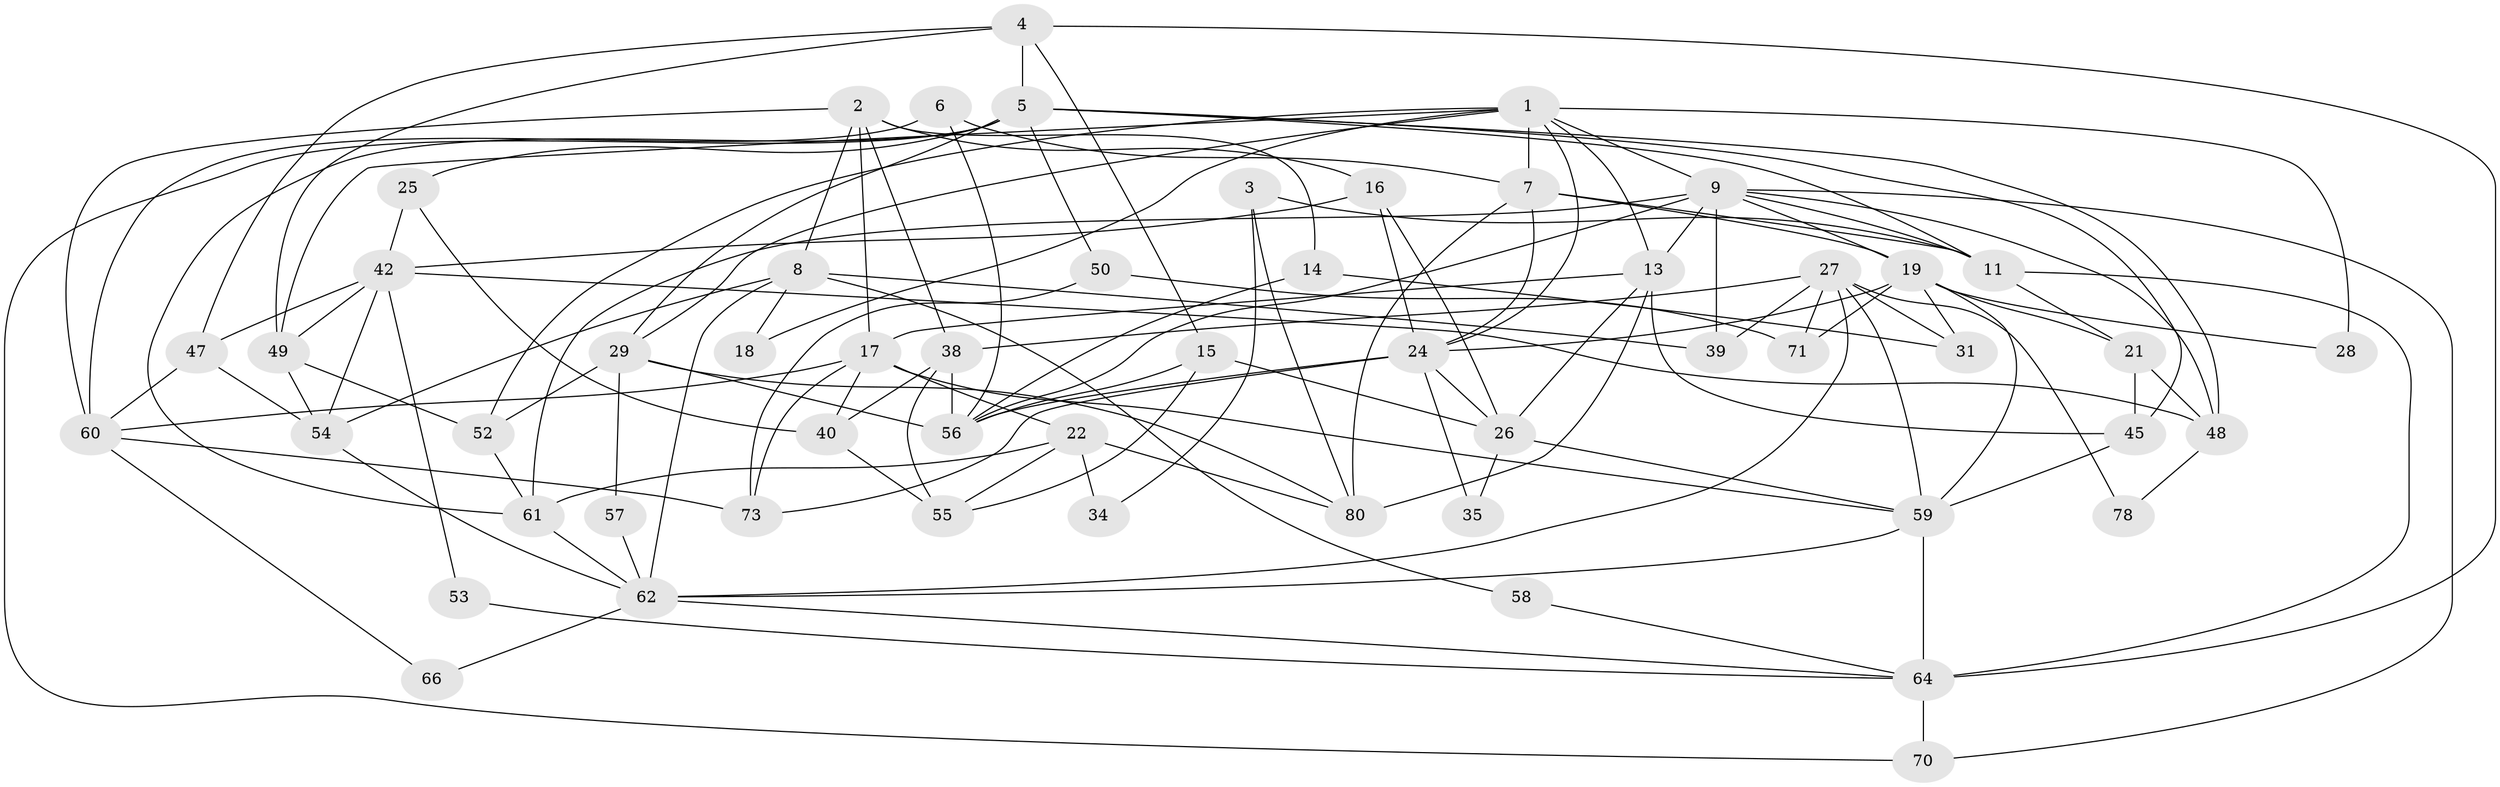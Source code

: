// Generated by graph-tools (version 1.1) at 2025/24/03/03/25 07:24:04]
// undirected, 55 vertices, 131 edges
graph export_dot {
graph [start="1"]
  node [color=gray90,style=filled];
  1 [super="+10"];
  2 [super="+37"];
  3;
  4 [super="+20"];
  5 [super="+32"];
  6;
  7 [super="+46"];
  8 [super="+30"];
  9 [super="+72"];
  11 [super="+12"];
  13 [super="+68"];
  14;
  15 [super="+33"];
  16 [super="+23"];
  17 [super="+51"];
  18;
  19 [super="+36"];
  21 [super="+43"];
  22 [super="+41"];
  24 [super="+63"];
  25;
  26 [super="+74"];
  27 [super="+75"];
  28;
  29 [super="+65"];
  31;
  34;
  35;
  38;
  39;
  40 [super="+44"];
  42 [super="+81"];
  45;
  47;
  48 [super="+84"];
  49 [super="+69"];
  50;
  52;
  53;
  54;
  55;
  56 [super="+67"];
  57;
  58;
  59 [super="+82"];
  60 [super="+76"];
  61;
  62 [super="+79"];
  64 [super="+77"];
  66;
  70;
  71 [super="+83"];
  73;
  78;
  80;
  1 -- 52;
  1 -- 24;
  1 -- 29;
  1 -- 7 [weight=2];
  1 -- 49;
  1 -- 18;
  1 -- 9;
  1 -- 28;
  1 -- 13;
  2 -- 17;
  2 -- 38;
  2 -- 8;
  2 -- 14;
  2 -- 60;
  2 -- 16;
  3 -- 80;
  3 -- 11;
  3 -- 34;
  4 -- 5;
  4 -- 64;
  4 -- 49;
  4 -- 47;
  4 -- 15;
  5 -- 61;
  5 -- 25;
  5 -- 29;
  5 -- 45;
  5 -- 50;
  5 -- 11;
  5 -- 70;
  5 -- 48;
  6 -- 56;
  6 -- 60;
  6 -- 7;
  7 -- 80;
  7 -- 24;
  7 -- 19;
  7 -- 11;
  8 -- 18;
  8 -- 54;
  8 -- 39;
  8 -- 58;
  8 -- 62;
  9 -- 39;
  9 -- 70;
  9 -- 56;
  9 -- 19;
  9 -- 61;
  9 -- 13;
  9 -- 11;
  9 -- 48;
  11 -- 21;
  11 -- 64 [weight=2];
  13 -- 45;
  13 -- 26;
  13 -- 80;
  13 -- 17;
  14 -- 31;
  14 -- 56;
  15 -- 56;
  15 -- 55;
  15 -- 26;
  16 -- 42;
  16 -- 24;
  16 -- 26;
  17 -- 60;
  17 -- 22;
  17 -- 40;
  17 -- 73;
  17 -- 59;
  19 -- 21;
  19 -- 24;
  19 -- 59;
  19 -- 28;
  19 -- 31;
  19 -- 71;
  21 -- 45;
  21 -- 48;
  22 -- 80;
  22 -- 34;
  22 -- 55;
  22 -- 61;
  24 -- 73;
  24 -- 35;
  24 -- 56;
  24 -- 26;
  25 -- 42;
  25 -- 40;
  26 -- 35;
  26 -- 59;
  27 -- 59;
  27 -- 31;
  27 -- 38;
  27 -- 78;
  27 -- 39;
  27 -- 62;
  27 -- 71;
  29 -- 52;
  29 -- 80;
  29 -- 57;
  29 -- 56 [weight=2];
  38 -- 55;
  38 -- 56;
  38 -- 40;
  40 -- 55;
  42 -- 47;
  42 -- 49;
  42 -- 53;
  42 -- 48;
  42 -- 54;
  45 -- 59;
  47 -- 54;
  47 -- 60;
  48 -- 78;
  49 -- 54;
  49 -- 52;
  50 -- 73;
  50 -- 71;
  52 -- 61;
  53 -- 64;
  54 -- 62;
  57 -- 62;
  58 -- 64;
  59 -- 62;
  59 -- 64;
  60 -- 73;
  60 -- 66;
  61 -- 62;
  62 -- 64;
  62 -- 66;
  64 -- 70;
}
